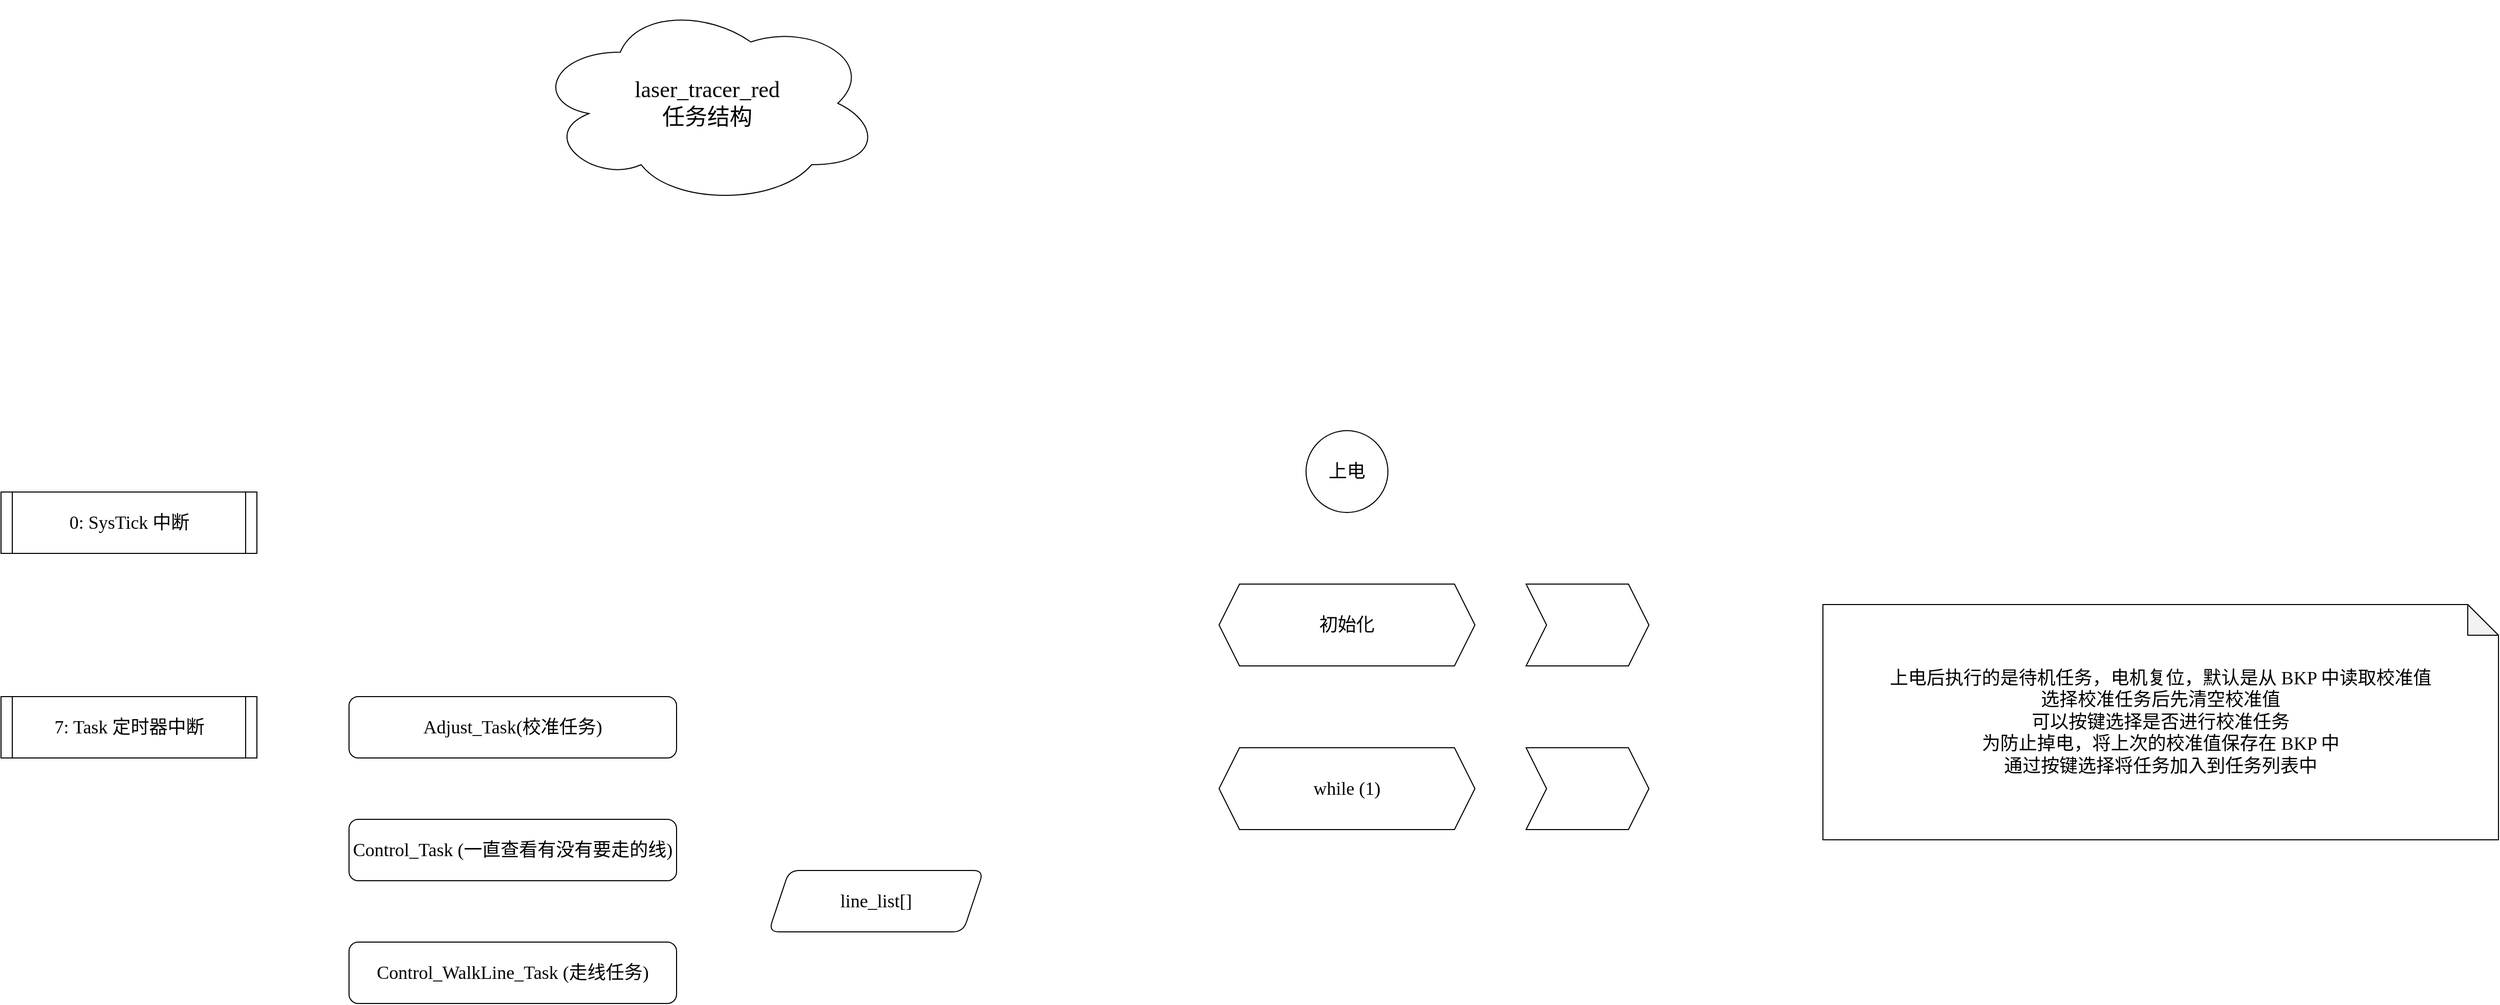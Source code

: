 <mxfile version="20.8.10" type="device"><diagram name="第 1 页" id="mGhmfbTb8Wc3Do7a1iYn"><mxGraphModel dx="919" dy="696" grid="1" gridSize="10" guides="1" tooltips="1" connect="1" arrows="1" fold="1" page="1" pageScale="1" pageWidth="4681" pageHeight="3300" math="0" shadow="0"><root><mxCell id="0"/><mxCell id="1" parent="0"/><mxCell id="hSJ1ms62RiZb7OX1Fyzo-14" value="上电" style="ellipse;whiteSpace=wrap;html=1;aspect=fixed;strokeColor=default;fontFamily=LXGW WenKai Mono;fontSize=18;fontColor=default;fillColor=default;" parent="1" vertex="1"><mxGeometry x="2635" y="640" width="80" height="80" as="geometry"/></mxCell><mxCell id="hSJ1ms62RiZb7OX1Fyzo-18" value="" style="shape=step;perimeter=stepPerimeter;whiteSpace=wrap;html=1;fixedSize=1;strokeColor=default;fontFamily=LXGW WenKai Mono;fontSize=18;fontColor=default;fillColor=default;" parent="1" vertex="1"><mxGeometry x="2850" y="790" width="120" height="80" as="geometry"/></mxCell><mxCell id="hSJ1ms62RiZb7OX1Fyzo-19" value="初始化" style="shape=hexagon;perimeter=hexagonPerimeter2;whiteSpace=wrap;html=1;fixedSize=1;strokeColor=default;fontFamily=LXGW WenKai Mono;fontSize=18;fontColor=default;fillColor=default;" parent="1" vertex="1"><mxGeometry x="2550" y="790" width="250" height="80" as="geometry"/></mxCell><mxCell id="hSJ1ms62RiZb7OX1Fyzo-20" value="" style="shape=step;perimeter=stepPerimeter;whiteSpace=wrap;html=1;fixedSize=1;strokeColor=default;fontFamily=LXGW WenKai Mono;fontSize=18;fontColor=default;fillColor=default;" parent="1" vertex="1"><mxGeometry x="2850" y="950" width="120" height="80" as="geometry"/></mxCell><mxCell id="hSJ1ms62RiZb7OX1Fyzo-21" value="while (1)" style="shape=hexagon;perimeter=hexagonPerimeter2;whiteSpace=wrap;html=1;fixedSize=1;strokeColor=default;fontFamily=LXGW WenKai Mono;fontSize=18;fontColor=default;fillColor=default;" parent="1" vertex="1"><mxGeometry x="2550" y="950" width="250" height="80" as="geometry"/></mxCell><mxCell id="NOf89C0cPz7C2jOjiV6T-2" value="laser_tracer_red&lt;br style=&quot;font-size: 22px;&quot;&gt;&lt;span style=&quot;font-size: 22px;&quot;&gt;任务结构&lt;/span&gt;" style="ellipse;shape=cloud;whiteSpace=wrap;html=1;strokeColor=default;fontFamily=LXGW WenKai Mono;fontSize=22;fontColor=default;fillColor=default;" parent="1" vertex="1"><mxGeometry x="1880" y="220" width="340" height="200" as="geometry"/></mxCell><mxCell id="NOf89C0cPz7C2jOjiV6T-3" value="0: SysTick 中断" style="shape=process;whiteSpace=wrap;html=1;backgroundOutline=1;strokeColor=default;fontFamily=LXGW WenKai Mono;fontSize=18;fontColor=default;fillColor=default;size=0.043;" parent="1" vertex="1"><mxGeometry x="1360" y="700" width="250" height="60" as="geometry"/></mxCell><mxCell id="NOf89C0cPz7C2jOjiV6T-5" value="7: Task 定时器中断" style="shape=process;whiteSpace=wrap;html=1;backgroundOutline=1;strokeColor=default;fontFamily=LXGW WenKai Mono;fontSize=18;fontColor=default;fillColor=default;size=0.043;" parent="1" vertex="1"><mxGeometry x="1360" y="900" width="250" height="60" as="geometry"/></mxCell><mxCell id="NOf89C0cPz7C2jOjiV6T-6" value="Adjust_Task(校准任务)" style="rounded=1;whiteSpace=wrap;html=1;strokeColor=default;fontFamily=LXGW WenKai Mono;fontSize=18;fontColor=default;fillColor=default;" parent="1" vertex="1"><mxGeometry x="1700" y="900" width="320" height="60" as="geometry"/></mxCell><mxCell id="NOf89C0cPz7C2jOjiV6T-7" value="Control_Task (一直查看有没有要走的线)" style="rounded=1;whiteSpace=wrap;html=1;strokeColor=default;fontFamily=LXGW WenKai Mono;fontSize=18;fontColor=default;fillColor=default;" parent="1" vertex="1"><mxGeometry x="1700" y="1020" width="320" height="60" as="geometry"/></mxCell><mxCell id="NOf89C0cPz7C2jOjiV6T-9" value="上电后执行的是待机任务，电机复位，默认是从 BKP 中读取校准值&lt;br&gt;选择校准任务后先清空校准值&lt;br&gt;可以按键选择是否进行校准任务&lt;br&gt;为防止掉电，将上次的校准值保存在 BKP 中&lt;br&gt;通过按键选择将任务加入到任务列表中" style="shape=note;whiteSpace=wrap;html=1;backgroundOutline=1;darkOpacity=0.05;strokeColor=default;fontFamily=LXGW WenKai Mono;fontSize=18;fontColor=default;fillColor=default;" parent="1" vertex="1"><mxGeometry x="3140" y="810" width="660" height="230" as="geometry"/></mxCell><mxCell id="ajaInT2G0wzIkFq7NiYK-1" value="Control_WalkLine_Task (走线任务)" style="rounded=1;whiteSpace=wrap;html=1;strokeColor=default;fontFamily=LXGW WenKai Mono;fontSize=18;fontColor=default;fillColor=default;" vertex="1" parent="1"><mxGeometry x="1700" y="1140" width="320" height="60" as="geometry"/></mxCell><mxCell id="ajaInT2G0wzIkFq7NiYK-4" value="line_list[]" style="shape=parallelogram;perimeter=parallelogramPerimeter;whiteSpace=wrap;html=1;fixedSize=1;rounded=1;strokeColor=default;fontFamily=LXGW WenKai Mono;fontSize=18;fontColor=default;fillColor=default;" vertex="1" parent="1"><mxGeometry x="2110" y="1070" width="210" height="60" as="geometry"/></mxCell></root></mxGraphModel></diagram></mxfile>